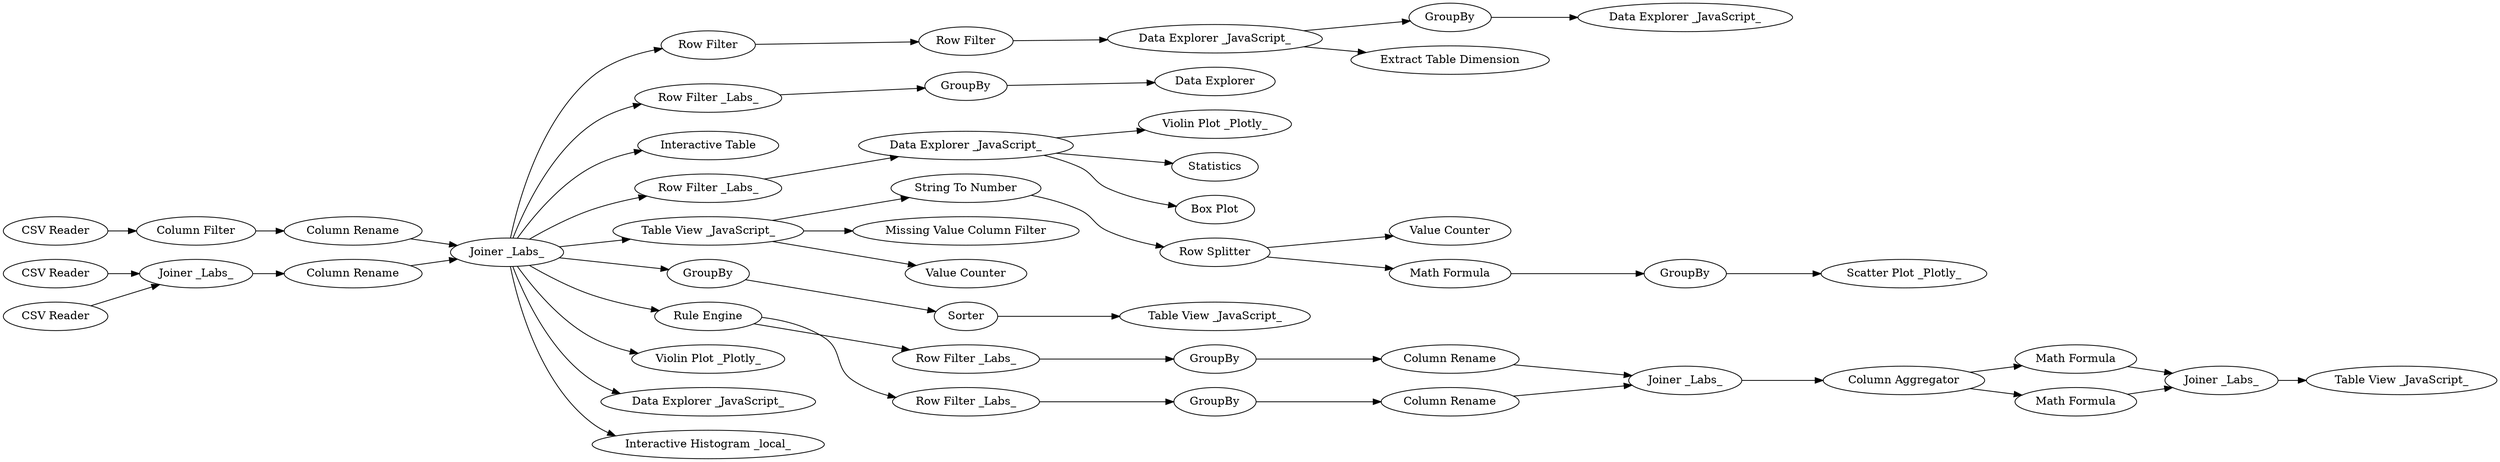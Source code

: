 digraph {
	71 -> 19
	74 -> 72
	23 -> 24
	89 -> 65
	77 -> 39
	45 -> 51
	29 -> 26
	51 -> 79
	68 -> 57
	69 -> 15
	54 -> 92
	39 -> 41
	25 -> 29
	15 -> 80
	6 -> 8
	68 -> 30
	45 -> 50
	86 -> 6
	20 -> 23
	91 -> 59
	4 -> 68
	54 -> 55
	64 -> 4
	8 -> 68
	38 -> 42
	68 -> 74
	20 -> 22
	68 -> 54
	68 -> 69
	68 -> 75
	79 -> 53
	90 -> 89
	15 -> 16
	68 -> 71
	30 -> 77
	68 -> 25
	50 -> 79
	30 -> 76
	72 -> 73
	54 -> 58
	68 -> 11
	15 -> 63
	78 -> 45
	88 -> 64
	68 -> 85
	41 -> 78
	92 -> 91
	87 -> 64
	42 -> 78
	19 -> 20
	76 -> 38
	91 -> 90
	91 [label="Row Splitter"]
	57 [label="Interactive Table"]
	55 [label="Missing Value Column Filter"]
	79 [label="Joiner _Labs_"]
	89 [label=GroupBy]
	26 [label="Table View _JavaScript_"]
	58 [label="Value Counter"]
	8 [label="Column Rename"]
	74 [label="Row Filter _Labs_"]
	19 [label="Row Filter"]
	78 [label="Joiner _Labs_"]
	39 [label=GroupBy]
	24 [label="Data Explorer _JavaScript_"]
	64 [label="Joiner _Labs_"]
	92 [label="String To Number"]
	41 [label="Column Rename"]
	51 [label="Math Formula"]
	6 [label="Column Filter"]
	15 [label="Data Explorer _JavaScript_"]
	25 [label=GroupBy]
	54 [label="Table View _JavaScript_"]
	75 [label="Violin Plot _Plotly_"]
	85 [label="Interactive Histogram _local_"]
	86 [label="CSV Reader"]
	16 [label=Statistics]
	59 [label="Value Counter"]
	50 [label="Math Formula"]
	90 [label="Math Formula"]
	42 [label="Column Rename"]
	22 [label="Extract Table Dimension"]
	68 [label="Joiner _Labs_"]
	53 [label="Table View _JavaScript_"]
	87 [label="CSV Reader"]
	23 [label=GroupBy]
	4 [label="Column Rename"]
	11 [label="Data Explorer _JavaScript_"]
	72 [label=GroupBy]
	63 [label="Box Plot"]
	76 [label="Row Filter _Labs_"]
	77 [label="Row Filter _Labs_"]
	38 [label=GroupBy]
	20 [label="Data Explorer _JavaScript_"]
	29 [label=Sorter]
	69 [label="Row Filter _Labs_"]
	71 [label="Row Filter"]
	65 [label="Scatter Plot _Plotly_"]
	88 [label="CSV Reader"]
	80 [label="Violin Plot _Plotly_"]
	73 [label="Data Explorer"]
	30 [label="Rule Engine"]
	45 [label="Column Aggregator"]
	rankdir=LR
}
